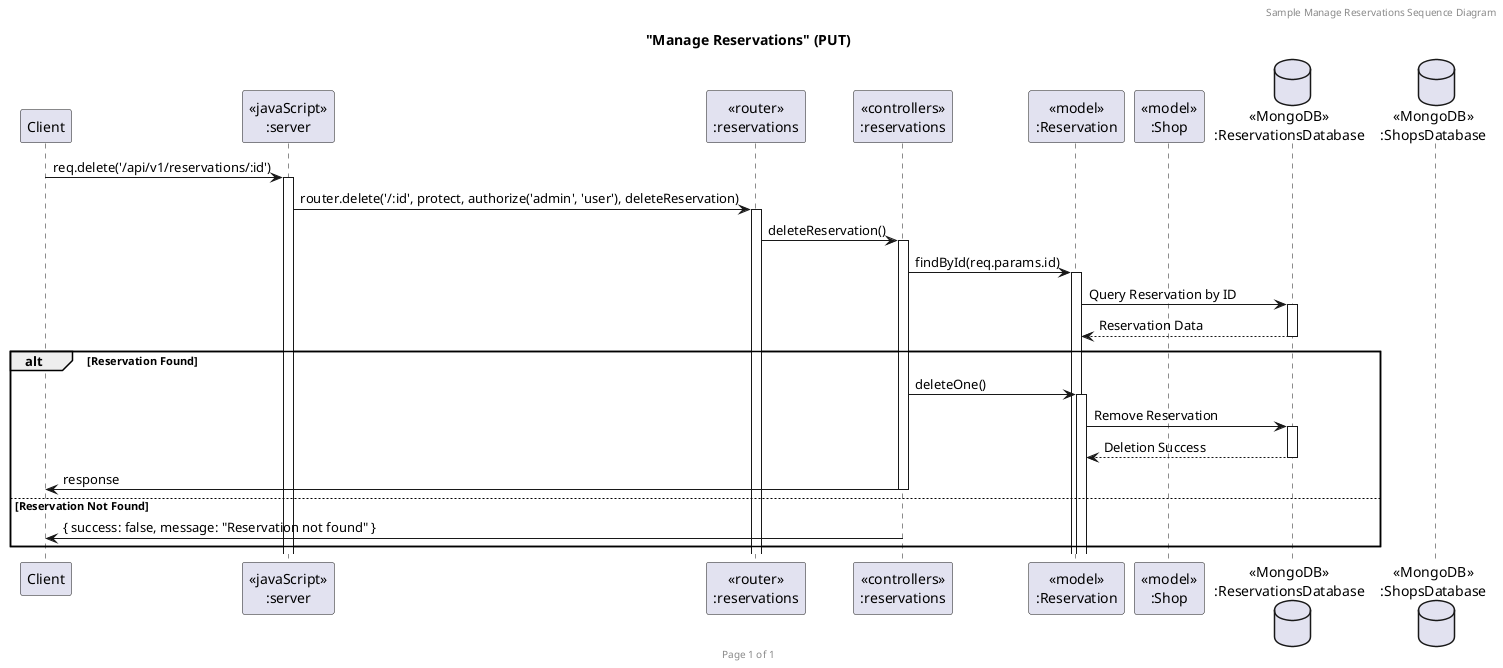 @startuml Manage Reservations (PUT)

header Sample Manage Reservations Sequence Diagram
footer Page %page% of %lastpage%
title "Manage Reservations" (PUT)

participant "Client" as client
participant "<<javaScript>>\n:server" as server
participant "<<router>>\n:reservations" as routerReservations
participant "<<controllers>>\n:reservations" as controllersReservations
participant "<<model>>\n:Reservation" as modelReservation
participant "<<model>>\n:Shop" as modelShop
database "<<MongoDB>>\n:ReservationsDatabase" as ReservationsDatabase
database "<<MongoDB>>\n:ShopsDatabase" as ShopsDatabase

client->server ++:req.delete('/api/v1/reservations/:id')
server->routerReservations ++:router.delete('/:id', protect, authorize('admin', 'user'), deleteReservation)
routerReservations -> controllersReservations ++:deleteReservation()
controllersReservations->modelReservation ++:findById(req.params.id)
modelReservation -> ReservationsDatabase ++: Query Reservation by ID
ReservationsDatabase --> modelReservation --: Reservation Data

alt Reservation Found
  controllersReservations->modelReservation ++:deleteOne()
  modelReservation -> ReservationsDatabase ++: Remove Reservation
  ReservationsDatabase --> modelReservation --: Deletion Success
  controllersReservations->client --:response
else Reservation Not Found
  controllersReservations->client --: { success: false, message: "Reservation not found" }
end alt

@enduml
